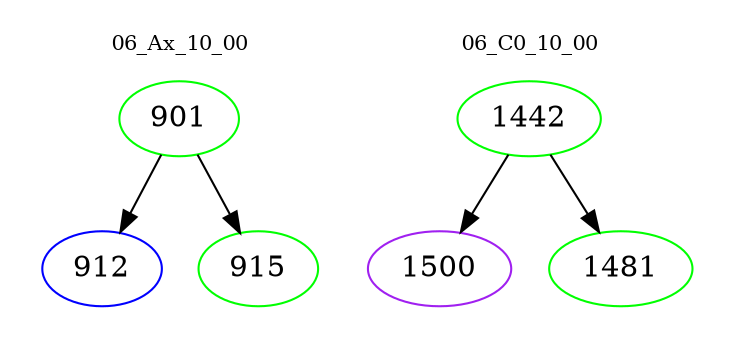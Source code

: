 digraph{
subgraph cluster_0 {
color = white
label = "06_Ax_10_00";
fontsize=10;
T0_901 [label="901", color="green"]
T0_901 -> T0_912 [color="black"]
T0_912 [label="912", color="blue"]
T0_901 -> T0_915 [color="black"]
T0_915 [label="915", color="green"]
}
subgraph cluster_1 {
color = white
label = "06_C0_10_00";
fontsize=10;
T1_1442 [label="1442", color="green"]
T1_1442 -> T1_1500 [color="black"]
T1_1500 [label="1500", color="purple"]
T1_1442 -> T1_1481 [color="black"]
T1_1481 [label="1481", color="green"]
}
}
